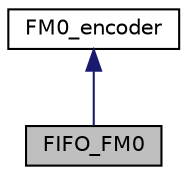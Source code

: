 digraph "FIFO_FM0"
{
 // LATEX_PDF_SIZE
  edge [fontname="Helvetica",fontsize="10",labelfontname="Helvetica",labelfontsize="10"];
  node [fontname="Helvetica",fontsize="10",shape=record];
  Node1 [label="FIFO_FM0",height=0.2,width=0.4,color="black", fillcolor="grey75", style="filled", fontcolor="black",tooltip="Component that integrates the FIFO with the FM0 encoder."];
  Node2 -> Node1 [dir="back",color="midnightblue",fontsize="10",style="solid",fontname="Helvetica"];
  Node2 [label="FM0_encoder",height=0.2,width=0.4,color="black", fillcolor="white", style="filled",URL="$class_f_m0__encoder.html",tooltip="This component encodes the packets received from the NIOS II using FM0 encoding."];
}
